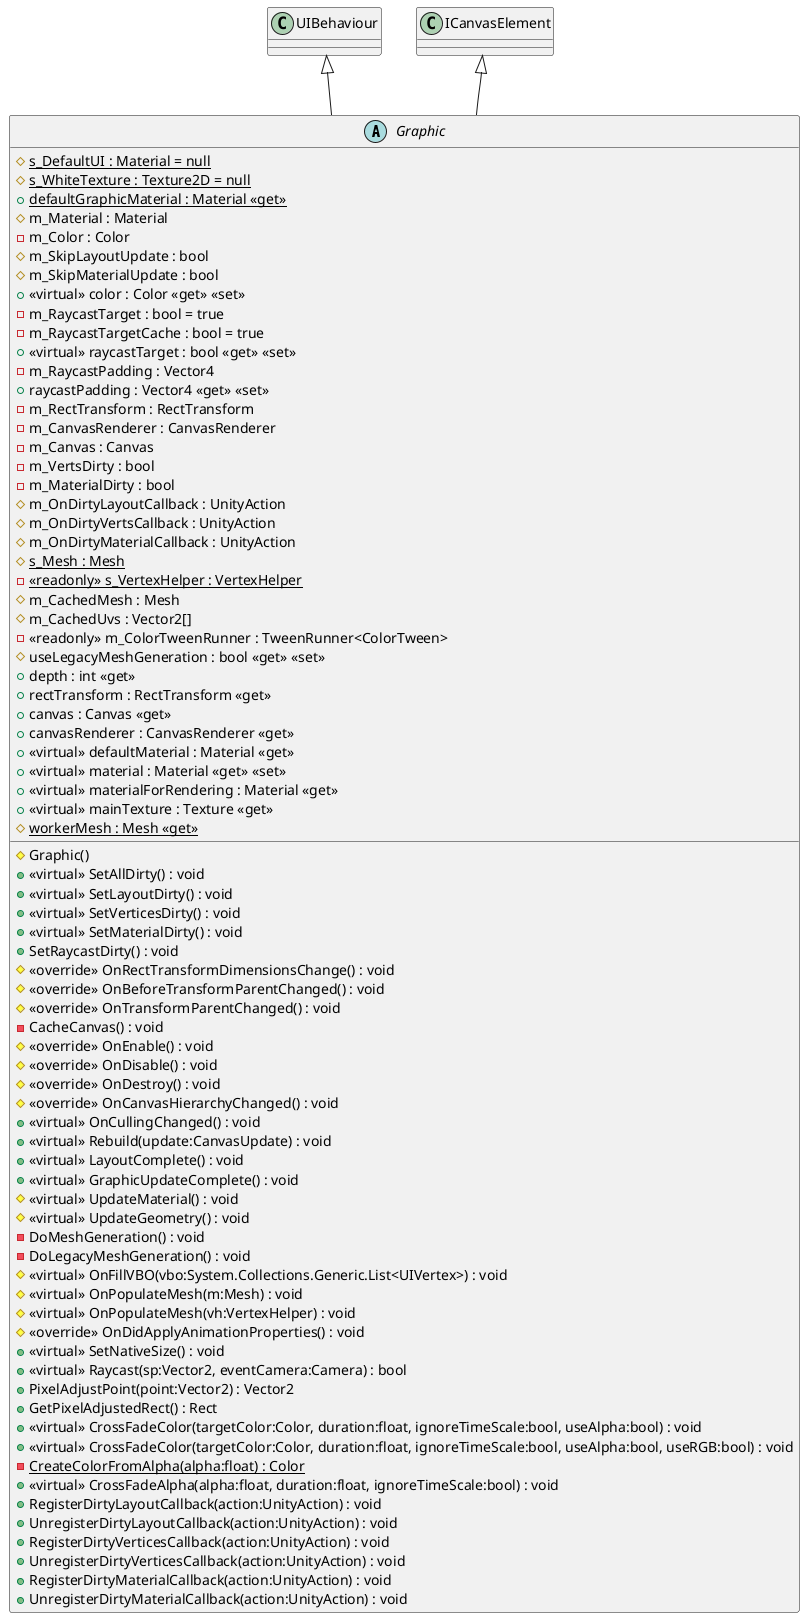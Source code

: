@startuml
abstract class Graphic {
    {static} # s_DefaultUI : Material = null
    {static} # s_WhiteTexture : Texture2D = null
    {static} + defaultGraphicMaterial : Material <<get>>
    # m_Material : Material
    - m_Color : Color
    # m_SkipLayoutUpdate : bool
    # m_SkipMaterialUpdate : bool
    + <<virtual>> color : Color <<get>> <<set>>
    - m_RaycastTarget : bool = true
    - m_RaycastTargetCache : bool = true
    + <<virtual>> raycastTarget : bool <<get>> <<set>>
    - m_RaycastPadding : Vector4
    + raycastPadding : Vector4 <<get>> <<set>>
    - m_RectTransform : RectTransform
    - m_CanvasRenderer : CanvasRenderer
    - m_Canvas : Canvas
    - m_VertsDirty : bool
    - m_MaterialDirty : bool
    # m_OnDirtyLayoutCallback : UnityAction
    # m_OnDirtyVertsCallback : UnityAction
    # m_OnDirtyMaterialCallback : UnityAction
    # {static} s_Mesh : Mesh
    - {static} <<readonly>> s_VertexHelper : VertexHelper
    # m_CachedMesh : Mesh
    # m_CachedUvs : Vector2[]
    - <<readonly>> m_ColorTweenRunner : TweenRunner<ColorTween>
    # useLegacyMeshGeneration : bool <<get>> <<set>>
    # Graphic()
    + <<virtual>> SetAllDirty() : void
    + <<virtual>> SetLayoutDirty() : void
    + <<virtual>> SetVerticesDirty() : void
    + <<virtual>> SetMaterialDirty() : void
    + SetRaycastDirty() : void
    # <<override>> OnRectTransformDimensionsChange() : void
    # <<override>> OnBeforeTransformParentChanged() : void
    # <<override>> OnTransformParentChanged() : void
    + depth : int <<get>>
    + rectTransform : RectTransform <<get>>
    + canvas : Canvas <<get>>
    - CacheCanvas() : void
    + canvasRenderer : CanvasRenderer <<get>>
    + <<virtual>> defaultMaterial : Material <<get>>
    + <<virtual>> material : Material <<get>> <<set>>
    + <<virtual>> materialForRendering : Material <<get>>
    + <<virtual>> mainTexture : Texture <<get>>
    # <<override>> OnEnable() : void
    # <<override>> OnDisable() : void
    # <<override>> OnDestroy() : void
    # <<override>> OnCanvasHierarchyChanged() : void
    + <<virtual>> OnCullingChanged() : void
    + <<virtual>> Rebuild(update:CanvasUpdate) : void
    + <<virtual>> LayoutComplete() : void
    + <<virtual>> GraphicUpdateComplete() : void
    # <<virtual>> UpdateMaterial() : void
    # <<virtual>> UpdateGeometry() : void
    - DoMeshGeneration() : void
    - DoLegacyMeshGeneration() : void
    # {static} workerMesh : Mesh <<get>>
    # <<virtual>> OnFillVBO(vbo:System.Collections.Generic.List<UIVertex>) : void
    # <<virtual>> OnPopulateMesh(m:Mesh) : void
    # <<virtual>> OnPopulateMesh(vh:VertexHelper) : void
    # <<override>> OnDidApplyAnimationProperties() : void
    + <<virtual>> SetNativeSize() : void
    + <<virtual>> Raycast(sp:Vector2, eventCamera:Camera) : bool
    + PixelAdjustPoint(point:Vector2) : Vector2
    + GetPixelAdjustedRect() : Rect
    + <<virtual>> CrossFadeColor(targetColor:Color, duration:float, ignoreTimeScale:bool, useAlpha:bool) : void
    + <<virtual>> CrossFadeColor(targetColor:Color, duration:float, ignoreTimeScale:bool, useAlpha:bool, useRGB:bool) : void
    {static} - CreateColorFromAlpha(alpha:float) : Color
    + <<virtual>> CrossFadeAlpha(alpha:float, duration:float, ignoreTimeScale:bool) : void
    + RegisterDirtyLayoutCallback(action:UnityAction) : void
    + UnregisterDirtyLayoutCallback(action:UnityAction) : void
    + RegisterDirtyVerticesCallback(action:UnityAction) : void
    + UnregisterDirtyVerticesCallback(action:UnityAction) : void
    + RegisterDirtyMaterialCallback(action:UnityAction) : void
    + UnregisterDirtyMaterialCallback(action:UnityAction) : void
}
UIBehaviour <|-- Graphic
ICanvasElement <|-- Graphic
@enduml
